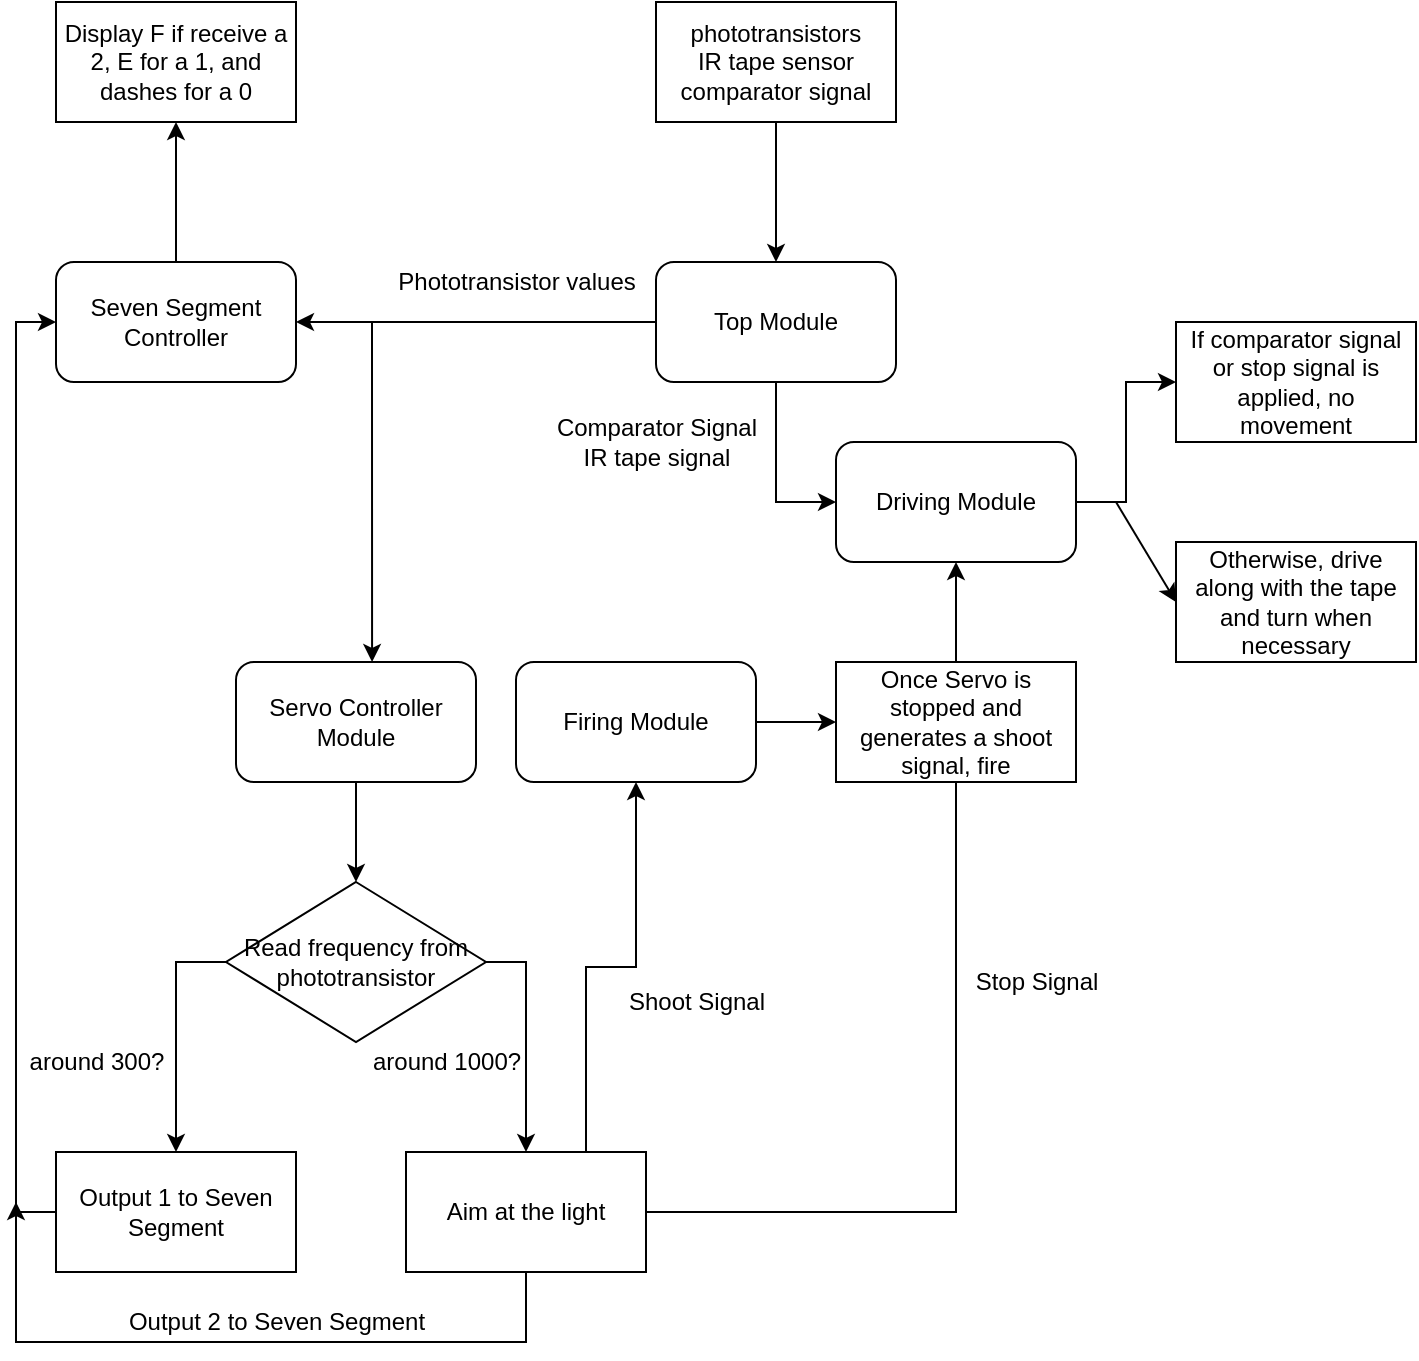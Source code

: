 <mxfile version="16.6.4" type="gitlab">
  <diagram id="C5RBs43oDa-KdzZeNtuy" name="Page-1">
    <mxGraphModel dx="1826" dy="830" grid="1" gridSize="10" guides="1" tooltips="1" connect="1" arrows="1" fold="1" page="1" pageScale="1" pageWidth="827" pageHeight="1169" math="0" shadow="0">
      <root>
        <mxCell id="WIyWlLk6GJQsqaUBKTNV-0" />
        <mxCell id="WIyWlLk6GJQsqaUBKTNV-1" parent="WIyWlLk6GJQsqaUBKTNV-0" />
        <mxCell id="bI7w5BI3Fb6ggCqyK1Bp-5" value="" style="edgeStyle=orthogonalEdgeStyle;rounded=0;orthogonalLoop=1;jettySize=auto;html=1;entryX=0.567;entryY=0;entryDx=0;entryDy=0;entryPerimeter=0;" parent="WIyWlLk6GJQsqaUBKTNV-1" source="bI7w5BI3Fb6ggCqyK1Bp-0" target="bI7w5BI3Fb6ggCqyK1Bp-3" edge="1">
          <mxGeometry relative="1" as="geometry">
            <mxPoint x="200" y="170" as="targetPoint" />
            <Array as="points">
              <mxPoint x="198" y="170" />
            </Array>
          </mxGeometry>
        </mxCell>
        <mxCell id="bI7w5BI3Fb6ggCqyK1Bp-39" style="edgeStyle=orthogonalEdgeStyle;rounded=0;orthogonalLoop=1;jettySize=auto;html=1;entryX=0;entryY=0.5;entryDx=0;entryDy=0;" parent="WIyWlLk6GJQsqaUBKTNV-1" source="bI7w5BI3Fb6ggCqyK1Bp-0" target="bI7w5BI3Fb6ggCqyK1Bp-11" edge="1">
          <mxGeometry relative="1" as="geometry" />
        </mxCell>
        <mxCell id="bI7w5BI3Fb6ggCqyK1Bp-0" value="Top Module" style="rounded=1;whiteSpace=wrap;html=1;" parent="WIyWlLk6GJQsqaUBKTNV-1" vertex="1">
          <mxGeometry x="340" y="140" width="120" height="60" as="geometry" />
        </mxCell>
        <mxCell id="bI7w5BI3Fb6ggCqyK1Bp-2" value="" style="edgeStyle=orthogonalEdgeStyle;rounded=0;orthogonalLoop=1;jettySize=auto;html=1;" parent="WIyWlLk6GJQsqaUBKTNV-1" source="bI7w5BI3Fb6ggCqyK1Bp-1" target="bI7w5BI3Fb6ggCqyK1Bp-0" edge="1">
          <mxGeometry relative="1" as="geometry" />
        </mxCell>
        <mxCell id="bI7w5BI3Fb6ggCqyK1Bp-1" value="phototransistors&lt;br&gt;IR tape sensor&lt;br&gt;comparator signal" style="rounded=0;whiteSpace=wrap;html=1;" parent="WIyWlLk6GJQsqaUBKTNV-1" vertex="1">
          <mxGeometry x="340" y="10" width="120" height="60" as="geometry" />
        </mxCell>
        <mxCell id="bI7w5BI3Fb6ggCqyK1Bp-15" value="" style="edgeStyle=orthogonalEdgeStyle;rounded=0;orthogonalLoop=1;jettySize=auto;html=1;" parent="WIyWlLk6GJQsqaUBKTNV-1" source="bI7w5BI3Fb6ggCqyK1Bp-3" target="bI7w5BI3Fb6ggCqyK1Bp-14" edge="1">
          <mxGeometry relative="1" as="geometry" />
        </mxCell>
        <mxCell id="bI7w5BI3Fb6ggCqyK1Bp-3" value="Servo Controller Module" style="rounded=1;whiteSpace=wrap;html=1;" parent="WIyWlLk6GJQsqaUBKTNV-1" vertex="1">
          <mxGeometry x="130" y="340" width="120" height="60" as="geometry" />
        </mxCell>
        <mxCell id="bI7w5BI3Fb6ggCqyK1Bp-32" value="" style="edgeStyle=orthogonalEdgeStyle;rounded=0;orthogonalLoop=1;jettySize=auto;html=1;" parent="WIyWlLk6GJQsqaUBKTNV-1" source="bI7w5BI3Fb6ggCqyK1Bp-10" target="bI7w5BI3Fb6ggCqyK1Bp-31" edge="1">
          <mxGeometry relative="1" as="geometry" />
        </mxCell>
        <mxCell id="bI7w5BI3Fb6ggCqyK1Bp-10" value="Firing Module" style="rounded=1;whiteSpace=wrap;html=1;" parent="WIyWlLk6GJQsqaUBKTNV-1" vertex="1">
          <mxGeometry x="270" y="340" width="120" height="60" as="geometry" />
        </mxCell>
        <mxCell id="bI7w5BI3Fb6ggCqyK1Bp-43" value="" style="edgeStyle=orthogonalEdgeStyle;rounded=0;orthogonalLoop=1;jettySize=auto;html=1;" parent="WIyWlLk6GJQsqaUBKTNV-1" source="bI7w5BI3Fb6ggCqyK1Bp-11" target="bI7w5BI3Fb6ggCqyK1Bp-42" edge="1">
          <mxGeometry relative="1" as="geometry" />
        </mxCell>
        <mxCell id="bI7w5BI3Fb6ggCqyK1Bp-11" value="Driving Module&lt;br&gt;" style="rounded=1;whiteSpace=wrap;html=1;" parent="WIyWlLk6GJQsqaUBKTNV-1" vertex="1">
          <mxGeometry x="430" y="230" width="120" height="60" as="geometry" />
        </mxCell>
        <mxCell id="bI7w5BI3Fb6ggCqyK1Bp-34" style="edgeStyle=orthogonalEdgeStyle;rounded=0;orthogonalLoop=1;jettySize=auto;html=1;exitX=1;exitY=0.5;exitDx=0;exitDy=0;entryX=1;entryY=0.5;entryDx=0;entryDy=0;" parent="WIyWlLk6GJQsqaUBKTNV-1" source="bI7w5BI3Fb6ggCqyK1Bp-12" target="bI7w5BI3Fb6ggCqyK1Bp-12" edge="1">
          <mxGeometry relative="1" as="geometry">
            <mxPoint x="200" y="170" as="targetPoint" />
          </mxGeometry>
        </mxCell>
        <mxCell id="bI7w5BI3Fb6ggCqyK1Bp-38" value="" style="edgeStyle=orthogonalEdgeStyle;rounded=0;orthogonalLoop=1;jettySize=auto;html=1;" parent="WIyWlLk6GJQsqaUBKTNV-1" source="bI7w5BI3Fb6ggCqyK1Bp-12" target="bI7w5BI3Fb6ggCqyK1Bp-37" edge="1">
          <mxGeometry relative="1" as="geometry" />
        </mxCell>
        <mxCell id="bI7w5BI3Fb6ggCqyK1Bp-12" value="Seven Segment Controller" style="rounded=1;whiteSpace=wrap;html=1;" parent="WIyWlLk6GJQsqaUBKTNV-1" vertex="1">
          <mxGeometry x="40" y="140" width="120" height="60" as="geometry" />
        </mxCell>
        <mxCell id="bI7w5BI3Fb6ggCqyK1Bp-13" value="Phototransistor values" style="text;html=1;align=center;verticalAlign=middle;resizable=0;points=[];autosize=1;strokeColor=none;fillColor=none;" parent="WIyWlLk6GJQsqaUBKTNV-1" vertex="1">
          <mxGeometry x="205" y="140" width="130" height="20" as="geometry" />
        </mxCell>
        <mxCell id="bI7w5BI3Fb6ggCqyK1Bp-19" style="edgeStyle=orthogonalEdgeStyle;rounded=0;orthogonalLoop=1;jettySize=auto;html=1;exitX=1;exitY=0.5;exitDx=0;exitDy=0;entryX=0.5;entryY=0;entryDx=0;entryDy=0;" parent="WIyWlLk6GJQsqaUBKTNV-1" source="bI7w5BI3Fb6ggCqyK1Bp-14" target="bI7w5BI3Fb6ggCqyK1Bp-18" edge="1">
          <mxGeometry relative="1" as="geometry" />
        </mxCell>
        <mxCell id="bI7w5BI3Fb6ggCqyK1Bp-23" style="edgeStyle=orthogonalEdgeStyle;rounded=0;orthogonalLoop=1;jettySize=auto;html=1;entryX=0.5;entryY=0;entryDx=0;entryDy=0;" parent="WIyWlLk6GJQsqaUBKTNV-1" source="bI7w5BI3Fb6ggCqyK1Bp-14" target="bI7w5BI3Fb6ggCqyK1Bp-20" edge="1">
          <mxGeometry relative="1" as="geometry">
            <Array as="points">
              <mxPoint x="100" y="490" />
            </Array>
          </mxGeometry>
        </mxCell>
        <mxCell id="bI7w5BI3Fb6ggCqyK1Bp-14" value="Read frequency from phototransistor" style="rhombus;whiteSpace=wrap;html=1;" parent="WIyWlLk6GJQsqaUBKTNV-1" vertex="1">
          <mxGeometry x="125" y="450" width="130" height="80" as="geometry" />
        </mxCell>
        <mxCell id="bI7w5BI3Fb6ggCqyK1Bp-36" style="edgeStyle=orthogonalEdgeStyle;rounded=0;orthogonalLoop=1;jettySize=auto;html=1;exitX=0.75;exitY=0;exitDx=0;exitDy=0;" parent="WIyWlLk6GJQsqaUBKTNV-1" source="bI7w5BI3Fb6ggCqyK1Bp-18" target="bI7w5BI3Fb6ggCqyK1Bp-10" edge="1">
          <mxGeometry relative="1" as="geometry" />
        </mxCell>
        <mxCell id="bI7w5BI3Fb6ggCqyK1Bp-41" style="edgeStyle=orthogonalEdgeStyle;rounded=0;orthogonalLoop=1;jettySize=auto;html=1;entryX=0.5;entryY=1;entryDx=0;entryDy=0;" parent="WIyWlLk6GJQsqaUBKTNV-1" source="bI7w5BI3Fb6ggCqyK1Bp-18" target="bI7w5BI3Fb6ggCqyK1Bp-11" edge="1">
          <mxGeometry relative="1" as="geometry" />
        </mxCell>
        <mxCell id="JOIuecI1fU2U4dLGUviu-2" style="edgeStyle=orthogonalEdgeStyle;rounded=0;orthogonalLoop=1;jettySize=auto;html=1;" edge="1" parent="WIyWlLk6GJQsqaUBKTNV-1" source="bI7w5BI3Fb6ggCqyK1Bp-18">
          <mxGeometry relative="1" as="geometry">
            <mxPoint x="20" y="610" as="targetPoint" />
            <Array as="points">
              <mxPoint x="275" y="680" />
              <mxPoint x="20" y="680" />
            </Array>
          </mxGeometry>
        </mxCell>
        <mxCell id="bI7w5BI3Fb6ggCqyK1Bp-18" value="Aim at the light" style="rounded=0;whiteSpace=wrap;html=1;" parent="WIyWlLk6GJQsqaUBKTNV-1" vertex="1">
          <mxGeometry x="215" y="585" width="120" height="60" as="geometry" />
        </mxCell>
        <mxCell id="JOIuecI1fU2U4dLGUviu-1" style="edgeStyle=orthogonalEdgeStyle;rounded=0;orthogonalLoop=1;jettySize=auto;html=1;entryX=0;entryY=0.5;entryDx=0;entryDy=0;" edge="1" parent="WIyWlLk6GJQsqaUBKTNV-1" source="bI7w5BI3Fb6ggCqyK1Bp-20" target="bI7w5BI3Fb6ggCqyK1Bp-12">
          <mxGeometry relative="1" as="geometry">
            <mxPoint x="20" y="160" as="targetPoint" />
            <Array as="points">
              <mxPoint x="20" y="615" />
              <mxPoint x="20" y="170" />
            </Array>
          </mxGeometry>
        </mxCell>
        <mxCell id="bI7w5BI3Fb6ggCqyK1Bp-20" value="Output 1 to Seven Segment" style="rounded=0;whiteSpace=wrap;html=1;" parent="WIyWlLk6GJQsqaUBKTNV-1" vertex="1">
          <mxGeometry x="40" y="585" width="120" height="60" as="geometry" />
        </mxCell>
        <mxCell id="bI7w5BI3Fb6ggCqyK1Bp-24" value="around 300?" style="text;html=1;align=center;verticalAlign=middle;resizable=0;points=[];autosize=1;strokeColor=none;fillColor=none;" parent="WIyWlLk6GJQsqaUBKTNV-1" vertex="1">
          <mxGeometry x="20" y="530" width="80" height="20" as="geometry" />
        </mxCell>
        <mxCell id="bI7w5BI3Fb6ggCqyK1Bp-25" value="around 1000?" style="text;html=1;align=center;verticalAlign=middle;resizable=0;points=[];autosize=1;strokeColor=none;fillColor=none;" parent="WIyWlLk6GJQsqaUBKTNV-1" vertex="1">
          <mxGeometry x="190" y="530" width="90" height="20" as="geometry" />
        </mxCell>
        <mxCell id="bI7w5BI3Fb6ggCqyK1Bp-27" value="Shoot Signal" style="text;html=1;align=center;verticalAlign=middle;resizable=0;points=[];autosize=1;strokeColor=none;fillColor=none;" parent="WIyWlLk6GJQsqaUBKTNV-1" vertex="1">
          <mxGeometry x="320" y="500" width="80" height="20" as="geometry" />
        </mxCell>
        <mxCell id="bI7w5BI3Fb6ggCqyK1Bp-29" value="Stop Signal" style="text;html=1;align=center;verticalAlign=middle;resizable=0;points=[];autosize=1;strokeColor=none;fillColor=none;" parent="WIyWlLk6GJQsqaUBKTNV-1" vertex="1">
          <mxGeometry x="490" y="490" width="80" height="20" as="geometry" />
        </mxCell>
        <mxCell id="bI7w5BI3Fb6ggCqyK1Bp-31" value="Once Servo is stopped and generates a shoot signal, fire" style="rounded=0;whiteSpace=wrap;html=1;" parent="WIyWlLk6GJQsqaUBKTNV-1" vertex="1">
          <mxGeometry x="430" y="340" width="120" height="60" as="geometry" />
        </mxCell>
        <mxCell id="bI7w5BI3Fb6ggCqyK1Bp-35" value="" style="endArrow=classic;html=1;rounded=0;entryX=1;entryY=0.5;entryDx=0;entryDy=0;" parent="WIyWlLk6GJQsqaUBKTNV-1" target="bI7w5BI3Fb6ggCqyK1Bp-12" edge="1">
          <mxGeometry width="50" height="50" relative="1" as="geometry">
            <mxPoint x="200" y="170" as="sourcePoint" />
            <mxPoint x="230" y="125" as="targetPoint" />
          </mxGeometry>
        </mxCell>
        <mxCell id="bI7w5BI3Fb6ggCqyK1Bp-37" value="Display F if receive a 2, E for a 1, and dashes for a 0" style="rounded=0;whiteSpace=wrap;html=1;" parent="WIyWlLk6GJQsqaUBKTNV-1" vertex="1">
          <mxGeometry x="40" y="10" width="120" height="60" as="geometry" />
        </mxCell>
        <mxCell id="bI7w5BI3Fb6ggCqyK1Bp-40" value="Comparator Signal&lt;br&gt;IR tape signal" style="text;html=1;align=center;verticalAlign=middle;resizable=0;points=[];autosize=1;strokeColor=none;fillColor=none;" parent="WIyWlLk6GJQsqaUBKTNV-1" vertex="1">
          <mxGeometry x="280" y="215" width="120" height="30" as="geometry" />
        </mxCell>
        <mxCell id="bI7w5BI3Fb6ggCqyK1Bp-42" value="If comparator signal or stop signal is applied, no movement" style="rounded=0;whiteSpace=wrap;html=1;" parent="WIyWlLk6GJQsqaUBKTNV-1" vertex="1">
          <mxGeometry x="600" y="170" width="120" height="60" as="geometry" />
        </mxCell>
        <mxCell id="bI7w5BI3Fb6ggCqyK1Bp-44" value="Otherwise, drive along with the tape and turn when necessary" style="rounded=0;whiteSpace=wrap;html=1;" parent="WIyWlLk6GJQsqaUBKTNV-1" vertex="1">
          <mxGeometry x="600" y="280" width="120" height="60" as="geometry" />
        </mxCell>
        <mxCell id="bI7w5BI3Fb6ggCqyK1Bp-45" value="" style="endArrow=classic;html=1;rounded=0;entryX=0;entryY=0.5;entryDx=0;entryDy=0;" parent="WIyWlLk6GJQsqaUBKTNV-1" target="bI7w5BI3Fb6ggCqyK1Bp-44" edge="1">
          <mxGeometry width="50" height="50" relative="1" as="geometry">
            <mxPoint x="570" y="260" as="sourcePoint" />
            <mxPoint x="620.711" y="260" as="targetPoint" />
          </mxGeometry>
        </mxCell>
        <mxCell id="JOIuecI1fU2U4dLGUviu-3" value="Output 2 to Seven Segment" style="text;html=1;align=center;verticalAlign=middle;resizable=0;points=[];autosize=1;strokeColor=none;fillColor=none;" vertex="1" parent="WIyWlLk6GJQsqaUBKTNV-1">
          <mxGeometry x="70" y="660" width="160" height="20" as="geometry" />
        </mxCell>
      </root>
    </mxGraphModel>
  </diagram>
</mxfile>
